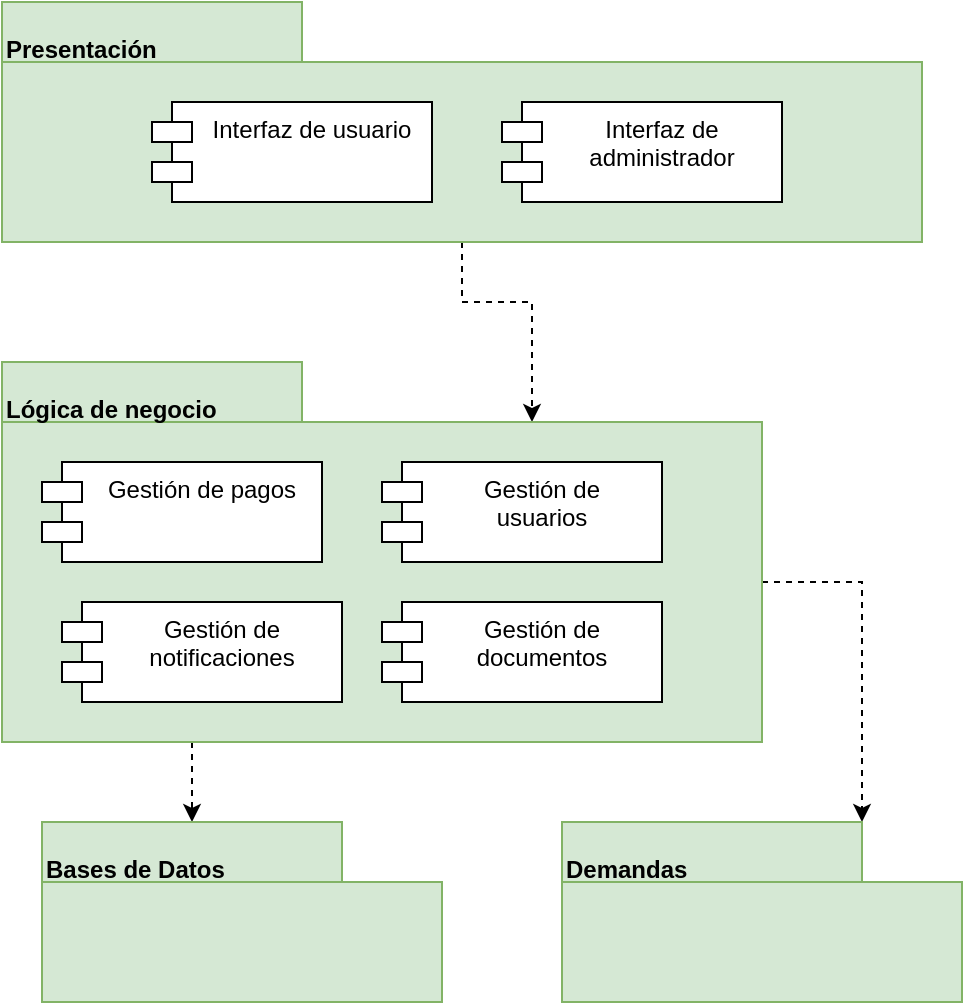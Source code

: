 <mxfile version="16.6.4" type="device"><diagram id="aNG2keEmNAte6TMoHesE" name="Page-1"><mxGraphModel dx="828" dy="483" grid="1" gridSize="10" guides="1" tooltips="1" connect="1" arrows="1" fold="1" page="1" pageScale="1" pageWidth="827" pageHeight="1169" math="0" shadow="0"><root><mxCell id="0"/><mxCell id="1" parent="0"/><mxCell id="QApR970zUqRGGpe3Y_m9-11" style="edgeStyle=orthogonalEdgeStyle;rounded=0;orthogonalLoop=1;jettySize=auto;html=1;entryX=0;entryY=0;entryDx=265;entryDy=30;entryPerimeter=0;dashed=1;endArrow=classic;endFill=1;" edge="1" parent="1" source="QApR970zUqRGGpe3Y_m9-1" target="QApR970zUqRGGpe3Y_m9-4"><mxGeometry relative="1" as="geometry"/></mxCell><mxCell id="QApR970zUqRGGpe3Y_m9-1" value="Presentación" style="shape=folder;fontStyle=1;spacingTop=10;tabWidth=150;tabHeight=30;tabPosition=left;html=1;labelPosition=center;verticalLabelPosition=middle;align=left;verticalAlign=top;fillColor=#d5e8d4;strokeColor=#82b366;" vertex="1" parent="1"><mxGeometry x="140" y="60" width="460" height="120" as="geometry"/></mxCell><mxCell id="QApR970zUqRGGpe3Y_m9-2" value="Interfaz de usuario" style="shape=module;align=left;spacingLeft=20;align=center;verticalAlign=top;" vertex="1" parent="1"><mxGeometry x="215" y="110" width="140" height="50" as="geometry"/></mxCell><mxCell id="QApR970zUqRGGpe3Y_m9-3" value="Interfaz de &#10;administrador" style="shape=module;align=left;spacingLeft=20;align=center;verticalAlign=top;" vertex="1" parent="1"><mxGeometry x="390" y="110" width="140" height="50" as="geometry"/></mxCell><mxCell id="QApR970zUqRGGpe3Y_m9-13" style="edgeStyle=orthogonalEdgeStyle;rounded=0;orthogonalLoop=1;jettySize=auto;html=1;exitX=0.25;exitY=1;exitDx=0;exitDy=0;exitPerimeter=0;entryX=0;entryY=0;entryDx=75;entryDy=0;entryPerimeter=0;dashed=1;endArrow=classic;endFill=1;" edge="1" parent="1" source="QApR970zUqRGGpe3Y_m9-4" target="QApR970zUqRGGpe3Y_m9-12"><mxGeometry relative="1" as="geometry"/></mxCell><mxCell id="QApR970zUqRGGpe3Y_m9-15" style="edgeStyle=orthogonalEdgeStyle;rounded=0;orthogonalLoop=1;jettySize=auto;html=1;exitX=0;exitY=0;exitDx=380;exitDy=110;exitPerimeter=0;entryX=0;entryY=0;entryDx=150;entryDy=0;entryPerimeter=0;dashed=1;endArrow=classic;endFill=1;" edge="1" parent="1" source="QApR970zUqRGGpe3Y_m9-4" target="QApR970zUqRGGpe3Y_m9-14"><mxGeometry relative="1" as="geometry"/></mxCell><mxCell id="QApR970zUqRGGpe3Y_m9-4" value="Lógica de negocio" style="shape=folder;fontStyle=1;spacingTop=10;tabWidth=150;tabHeight=30;tabPosition=left;html=1;labelPosition=center;verticalLabelPosition=middle;align=left;verticalAlign=top;fillColor=#d5e8d4;strokeColor=#82b366;" vertex="1" parent="1"><mxGeometry x="140" y="240" width="380" height="190" as="geometry"/></mxCell><mxCell id="QApR970zUqRGGpe3Y_m9-5" value="Gestión de pagos" style="shape=module;align=left;spacingLeft=20;align=center;verticalAlign=top;" vertex="1" parent="1"><mxGeometry x="160" y="290" width="140" height="50" as="geometry"/></mxCell><mxCell id="QApR970zUqRGGpe3Y_m9-6" value="Gestión de &#10;usuarios" style="shape=module;align=left;spacingLeft=20;align=center;verticalAlign=top;" vertex="1" parent="1"><mxGeometry x="330" y="290" width="140" height="50" as="geometry"/></mxCell><mxCell id="QApR970zUqRGGpe3Y_m9-8" value="Gestión de &#10;notificaciones" style="shape=module;align=left;spacingLeft=20;align=center;verticalAlign=top;" vertex="1" parent="1"><mxGeometry x="170" y="360" width="140" height="50" as="geometry"/></mxCell><mxCell id="QApR970zUqRGGpe3Y_m9-9" value="Gestión de &#10;documentos" style="shape=module;align=left;spacingLeft=20;align=center;verticalAlign=top;" vertex="1" parent="1"><mxGeometry x="330" y="360" width="140" height="50" as="geometry"/></mxCell><mxCell id="QApR970zUqRGGpe3Y_m9-12" value="Bases de Datos" style="shape=folder;fontStyle=1;spacingTop=10;tabWidth=150;tabHeight=30;tabPosition=left;html=1;labelPosition=center;verticalLabelPosition=middle;align=left;verticalAlign=top;fillColor=#d5e8d4;strokeColor=#82b366;" vertex="1" parent="1"><mxGeometry x="160" y="470" width="200" height="90" as="geometry"/></mxCell><mxCell id="QApR970zUqRGGpe3Y_m9-14" value="Demandas" style="shape=folder;fontStyle=1;spacingTop=10;tabWidth=150;tabHeight=30;tabPosition=left;html=1;labelPosition=center;verticalLabelPosition=middle;align=left;verticalAlign=top;fillColor=#d5e8d4;strokeColor=#82b366;" vertex="1" parent="1"><mxGeometry x="420" y="470" width="200" height="90" as="geometry"/></mxCell></root></mxGraphModel></diagram></mxfile>